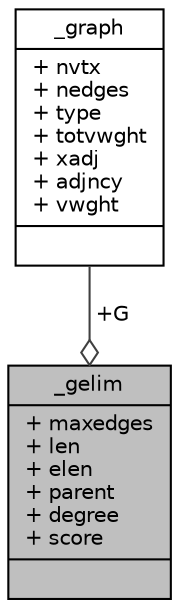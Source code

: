 digraph "_gelim"
{
  edge [fontname="Helvetica",fontsize="10",labelfontname="Helvetica",labelfontsize="10"];
  node [fontname="Helvetica",fontsize="10",shape=record];
  Node1 [label="{_gelim\n|+ maxedges\l+ len\l+ elen\l+ parent\l+ degree\l+ score\l|}",height=0.2,width=0.4,color="black", fillcolor="grey75", style="filled" fontcolor="black"];
  Node2 -> Node1 [color="grey25",fontsize="10",style="solid",label=" +G" ,arrowhead="odiamond",fontname="Helvetica"];
  Node2 [label="{_graph\n|+ nvtx\l+ nedges\l+ type\l+ totvwght\l+ xadj\l+ adjncy\l+ vwght\l|}",height=0.2,width=0.4,color="black", fillcolor="white", style="filled",URL="$struct__graph.html"];
}
